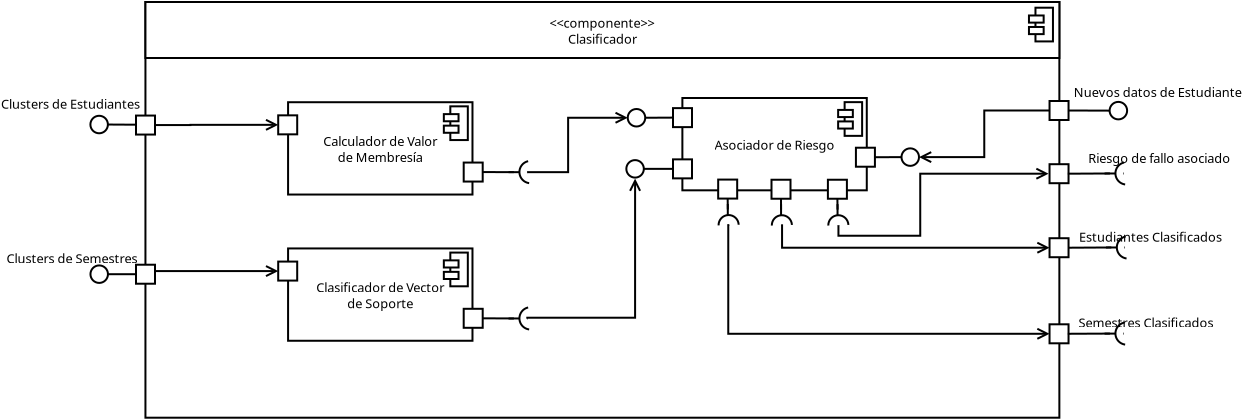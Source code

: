 <?xml version="1.0" encoding="UTF-8"?>
<dia:diagram xmlns:dia="http://www.lysator.liu.se/~alla/dia/">
  <dia:layer name="Background" visible="true" active="true">
    <dia:object type="Standard - Box" version="0" id="O0">
      <dia:attribute name="obj_pos">
        <dia:point val="8.582,2.76"/>
      </dia:attribute>
      <dia:attribute name="obj_bb">
        <dia:rectangle val="8.532,2.71;54.328,23.595"/>
      </dia:attribute>
      <dia:attribute name="elem_corner">
        <dia:point val="8.582,2.76"/>
      </dia:attribute>
      <dia:attribute name="elem_width">
        <dia:real val="45.696"/>
      </dia:attribute>
      <dia:attribute name="elem_height">
        <dia:real val="20.785"/>
      </dia:attribute>
      <dia:attribute name="show_background">
        <dia:boolean val="true"/>
      </dia:attribute>
    </dia:object>
    <dia:object type="Flowchart - Box" version="0" id="O1">
      <dia:attribute name="obj_pos">
        <dia:point val="8.582,2.76"/>
      </dia:attribute>
      <dia:attribute name="obj_bb">
        <dia:rectangle val="8.532,2.71;54.328,5.61"/>
      </dia:attribute>
      <dia:attribute name="elem_corner">
        <dia:point val="8.582,2.76"/>
      </dia:attribute>
      <dia:attribute name="elem_width">
        <dia:real val="45.696"/>
      </dia:attribute>
      <dia:attribute name="elem_height">
        <dia:real val="2.8"/>
      </dia:attribute>
      <dia:attribute name="show_background">
        <dia:boolean val="true"/>
      </dia:attribute>
      <dia:attribute name="padding">
        <dia:real val="0.5"/>
      </dia:attribute>
      <dia:attribute name="text">
        <dia:composite type="text">
          <dia:attribute name="string">
            <dia:string>#&lt;&lt;componente&gt;&gt;
Clasificador#</dia:string>
          </dia:attribute>
          <dia:attribute name="font">
            <dia:font family="sans" style="0" name="Helvetica"/>
          </dia:attribute>
          <dia:attribute name="height">
            <dia:real val="0.8"/>
          </dia:attribute>
          <dia:attribute name="pos">
            <dia:point val="31.43,4"/>
          </dia:attribute>
          <dia:attribute name="color">
            <dia:color val="#000000"/>
          </dia:attribute>
          <dia:attribute name="alignment">
            <dia:enum val="1"/>
          </dia:attribute>
        </dia:composite>
      </dia:attribute>
    </dia:object>
    <dia:object type="Standard - Box" version="0" id="O2">
      <dia:attribute name="obj_pos">
        <dia:point val="8.11,8.438"/>
      </dia:attribute>
      <dia:attribute name="obj_bb">
        <dia:rectangle val="8.06,8.388;9.11,9.438"/>
      </dia:attribute>
      <dia:attribute name="elem_corner">
        <dia:point val="8.11,8.438"/>
      </dia:attribute>
      <dia:attribute name="elem_width">
        <dia:real val="0.95"/>
      </dia:attribute>
      <dia:attribute name="elem_height">
        <dia:real val="0.95"/>
      </dia:attribute>
      <dia:attribute name="show_background">
        <dia:boolean val="true"/>
      </dia:attribute>
    </dia:object>
    <dia:object type="Standard - Box" version="0" id="O3">
      <dia:attribute name="obj_pos">
        <dia:point val="8.11,15.896"/>
      </dia:attribute>
      <dia:attribute name="obj_bb">
        <dia:rectangle val="8.06,15.846;9.11,16.896"/>
      </dia:attribute>
      <dia:attribute name="elem_corner">
        <dia:point val="8.11,15.896"/>
      </dia:attribute>
      <dia:attribute name="elem_width">
        <dia:real val="0.95"/>
      </dia:attribute>
      <dia:attribute name="elem_height">
        <dia:real val="0.95"/>
      </dia:attribute>
      <dia:attribute name="show_background">
        <dia:boolean val="true"/>
      </dia:attribute>
    </dia:object>
    <dia:object type="Standard - Box" version="0" id="O4">
      <dia:attribute name="obj_pos">
        <dia:point val="53.787,10.87"/>
      </dia:attribute>
      <dia:attribute name="obj_bb">
        <dia:rectangle val="53.737,10.82;54.787,11.87"/>
      </dia:attribute>
      <dia:attribute name="elem_corner">
        <dia:point val="53.787,10.87"/>
      </dia:attribute>
      <dia:attribute name="elem_width">
        <dia:real val="0.95"/>
      </dia:attribute>
      <dia:attribute name="elem_height">
        <dia:real val="0.95"/>
      </dia:attribute>
      <dia:attribute name="show_background">
        <dia:boolean val="true"/>
      </dia:attribute>
    </dia:object>
    <dia:object type="Standard - Box" version="0" id="O5">
      <dia:attribute name="obj_pos">
        <dia:point val="53.787,18.875"/>
      </dia:attribute>
      <dia:attribute name="obj_bb">
        <dia:rectangle val="53.737,18.825;54.787,19.875"/>
      </dia:attribute>
      <dia:attribute name="elem_corner">
        <dia:point val="53.787,18.875"/>
      </dia:attribute>
      <dia:attribute name="elem_width">
        <dia:real val="0.95"/>
      </dia:attribute>
      <dia:attribute name="elem_height">
        <dia:real val="0.95"/>
      </dia:attribute>
      <dia:attribute name="show_background">
        <dia:boolean val="true"/>
      </dia:attribute>
    </dia:object>
    <dia:object type="Standard - Box" version="0" id="O6">
      <dia:attribute name="obj_pos">
        <dia:point val="53.787,7.71"/>
      </dia:attribute>
      <dia:attribute name="obj_bb">
        <dia:rectangle val="53.737,7.66;54.787,8.71"/>
      </dia:attribute>
      <dia:attribute name="elem_corner">
        <dia:point val="53.787,7.71"/>
      </dia:attribute>
      <dia:attribute name="elem_width">
        <dia:real val="0.95"/>
      </dia:attribute>
      <dia:attribute name="elem_height">
        <dia:real val="0.95"/>
      </dia:attribute>
      <dia:attribute name="show_background">
        <dia:boolean val="true"/>
      </dia:attribute>
    </dia:object>
    <dia:group>
      <dia:object type="Standard - Box" version="0" id="O7">
        <dia:attribute name="obj_pos">
          <dia:point val="53.083,3.045"/>
        </dia:attribute>
        <dia:attribute name="obj_bb">
          <dia:rectangle val="53.033,2.995;54.008,4.781"/>
        </dia:attribute>
        <dia:attribute name="elem_corner">
          <dia:point val="53.083,3.045"/>
        </dia:attribute>
        <dia:attribute name="elem_width">
          <dia:real val="0.875"/>
        </dia:attribute>
        <dia:attribute name="elem_height">
          <dia:real val="1.686"/>
        </dia:attribute>
        <dia:attribute name="show_background">
          <dia:boolean val="true"/>
        </dia:attribute>
      </dia:object>
      <dia:object type="Standard - Box" version="0" id="O8">
        <dia:attribute name="obj_pos">
          <dia:point val="52.758,3.434"/>
        </dia:attribute>
        <dia:attribute name="obj_bb">
          <dia:rectangle val="52.709,3.384;53.543,3.841"/>
        </dia:attribute>
        <dia:attribute name="elem_corner">
          <dia:point val="52.758,3.434"/>
        </dia:attribute>
        <dia:attribute name="elem_width">
          <dia:real val="0.735"/>
        </dia:attribute>
        <dia:attribute name="elem_height">
          <dia:real val="0.357"/>
        </dia:attribute>
        <dia:attribute name="show_background">
          <dia:boolean val="true"/>
        </dia:attribute>
      </dia:object>
      <dia:object type="Standard - Box" version="0" id="O9">
        <dia:attribute name="obj_pos">
          <dia:point val="52.758,4.009"/>
        </dia:attribute>
        <dia:attribute name="obj_bb">
          <dia:rectangle val="52.709,3.959;53.543,4.416"/>
        </dia:attribute>
        <dia:attribute name="elem_corner">
          <dia:point val="52.758,4.009"/>
        </dia:attribute>
        <dia:attribute name="elem_width">
          <dia:real val="0.735"/>
        </dia:attribute>
        <dia:attribute name="elem_height">
          <dia:real val="0.357"/>
        </dia:attribute>
        <dia:attribute name="show_background">
          <dia:boolean val="true"/>
        </dia:attribute>
      </dia:object>
    </dia:group>
    <dia:object type="Standard - ZigZagLine" version="1" id="O10">
      <dia:attribute name="obj_pos">
        <dia:point val="9.06,8.913"/>
      </dia:attribute>
      <dia:attribute name="obj_bb">
        <dia:rectangle val="9.01,8.571;15.332,9.233"/>
      </dia:attribute>
      <dia:attribute name="orth_points">
        <dia:point val="9.06,8.913"/>
        <dia:point val="10.832,8.913"/>
        <dia:point val="10.832,8.902"/>
        <dia:point val="15.22,8.902"/>
      </dia:attribute>
      <dia:attribute name="orth_orient">
        <dia:enum val="0"/>
        <dia:enum val="1"/>
        <dia:enum val="0"/>
      </dia:attribute>
      <dia:attribute name="autorouting">
        <dia:boolean val="false"/>
      </dia:attribute>
      <dia:attribute name="end_arrow">
        <dia:enum val="1"/>
      </dia:attribute>
      <dia:attribute name="end_arrow_length">
        <dia:real val="0.5"/>
      </dia:attribute>
      <dia:attribute name="end_arrow_width">
        <dia:real val="0.5"/>
      </dia:attribute>
      <dia:connections>
        <dia:connection handle="0" to="O2" connection="4"/>
        <dia:connection handle="1" to="O35" connection="3"/>
      </dia:connections>
    </dia:object>
    <dia:object type="Standard - ZigZagLine" version="1" id="O11">
      <dia:attribute name="obj_pos">
        <dia:point val="9.06,16.371"/>
      </dia:attribute>
      <dia:attribute name="obj_bb">
        <dia:rectangle val="9.01,15.883;15.332,16.544"/>
      </dia:attribute>
      <dia:attribute name="orth_points">
        <dia:point val="9.06,16.371"/>
        <dia:point val="9.06,16.214"/>
        <dia:point val="15.22,16.214"/>
      </dia:attribute>
      <dia:attribute name="orth_orient">
        <dia:enum val="1"/>
        <dia:enum val="0"/>
      </dia:attribute>
      <dia:attribute name="autorouting">
        <dia:boolean val="false"/>
      </dia:attribute>
      <dia:attribute name="end_arrow">
        <dia:enum val="1"/>
      </dia:attribute>
      <dia:attribute name="end_arrow_length">
        <dia:real val="0.5"/>
      </dia:attribute>
      <dia:attribute name="end_arrow_width">
        <dia:real val="0.5"/>
      </dia:attribute>
      <dia:connections>
        <dia:connection handle="1" to="O41" connection="3"/>
      </dia:connections>
    </dia:object>
    <dia:object type="Standard - Ellipse" version="0" id="O12">
      <dia:attribute name="obj_pos">
        <dia:point val="5.83,8.449"/>
      </dia:attribute>
      <dia:attribute name="obj_bb">
        <dia:rectangle val="5.78,8.399;6.755,9.374"/>
      </dia:attribute>
      <dia:attribute name="elem_corner">
        <dia:point val="5.83,8.449"/>
      </dia:attribute>
      <dia:attribute name="elem_width">
        <dia:real val="0.875"/>
      </dia:attribute>
      <dia:attribute name="elem_height">
        <dia:real val="0.875"/>
      </dia:attribute>
    </dia:object>
    <dia:object type="Standard - Line" version="0" id="O13">
      <dia:attribute name="obj_pos">
        <dia:point val="8.11,8.895"/>
      </dia:attribute>
      <dia:attribute name="obj_bb">
        <dia:rectangle val="6.655,8.836;8.161,8.945"/>
      </dia:attribute>
      <dia:attribute name="conn_endpoints">
        <dia:point val="8.11,8.895"/>
        <dia:point val="6.705,8.887"/>
      </dia:attribute>
      <dia:attribute name="numcp">
        <dia:int val="1"/>
      </dia:attribute>
    </dia:object>
    <dia:object type="Standard - Ellipse" version="0" id="O14">
      <dia:attribute name="obj_pos">
        <dia:point val="5.833,15.931"/>
      </dia:attribute>
      <dia:attribute name="obj_bb">
        <dia:rectangle val="5.783,15.881;6.758,16.857"/>
      </dia:attribute>
      <dia:attribute name="elem_corner">
        <dia:point val="5.833,15.931"/>
      </dia:attribute>
      <dia:attribute name="elem_width">
        <dia:real val="0.875"/>
      </dia:attribute>
      <dia:attribute name="elem_height">
        <dia:real val="0.875"/>
      </dia:attribute>
    </dia:object>
    <dia:object type="Standard - Line" version="0" id="O15">
      <dia:attribute name="obj_pos">
        <dia:point val="8.11,16.371"/>
      </dia:attribute>
      <dia:attribute name="obj_bb">
        <dia:rectangle val="6.658,16.319;8.16,16.421"/>
      </dia:attribute>
      <dia:attribute name="conn_endpoints">
        <dia:point val="8.11,16.371"/>
        <dia:point val="6.708,16.369"/>
      </dia:attribute>
      <dia:attribute name="numcp">
        <dia:int val="1"/>
      </dia:attribute>
    </dia:object>
    <dia:group>
      <dia:object type="Standard - Arc" version="0" id="O16">
        <dia:attribute name="obj_pos">
          <dia:point val="57.567,11.884"/>
        </dia:attribute>
        <dia:attribute name="obj_bb">
          <dia:rectangle val="57.032,10.731;57.62,11.936"/>
        </dia:attribute>
        <dia:attribute name="conn_endpoints">
          <dia:point val="57.567,11.884"/>
          <dia:point val="57.517,10.784"/>
        </dia:attribute>
        <dia:attribute name="curve_distance">
          <dia:real val="-0.461"/>
        </dia:attribute>
        <dia:attribute name="line_width">
          <dia:real val="0.1"/>
        </dia:attribute>
      </dia:object>
      <dia:object type="Standard - Line" version="0" id="O17">
        <dia:attribute name="obj_pos">
          <dia:point val="57.073,11.334"/>
        </dia:attribute>
        <dia:attribute name="obj_bb">
          <dia:rectangle val="56.488,11.284;57.123,11.384"/>
        </dia:attribute>
        <dia:attribute name="conn_endpoints">
          <dia:point val="57.073,11.334"/>
          <dia:point val="56.538,11.334"/>
        </dia:attribute>
        <dia:attribute name="numcp">
          <dia:int val="1"/>
        </dia:attribute>
      </dia:object>
      <dia:object type="Standard - Line" version="0" id="O18">
        <dia:attribute name="obj_pos">
          <dia:point val="57.489,11.334"/>
        </dia:attribute>
        <dia:attribute name="obj_bb">
          <dia:rectangle val="57.41,11.284;57.539,11.384"/>
        </dia:attribute>
        <dia:attribute name="conn_endpoints">
          <dia:point val="57.489,11.334"/>
          <dia:point val="57.46,11.334"/>
        </dia:attribute>
        <dia:attribute name="numcp">
          <dia:int val="1"/>
        </dia:attribute>
      </dia:object>
    </dia:group>
    <dia:group>
      <dia:object type="Standard - Arc" version="0" id="O19">
        <dia:attribute name="obj_pos">
          <dia:point val="57.567,19.89"/>
        </dia:attribute>
        <dia:attribute name="obj_bb">
          <dia:rectangle val="57.032,18.738;57.62,19.942"/>
        </dia:attribute>
        <dia:attribute name="conn_endpoints">
          <dia:point val="57.567,19.89"/>
          <dia:point val="57.517,18.79"/>
        </dia:attribute>
        <dia:attribute name="curve_distance">
          <dia:real val="-0.461"/>
        </dia:attribute>
        <dia:attribute name="line_width">
          <dia:real val="0.1"/>
        </dia:attribute>
      </dia:object>
      <dia:object type="Standard - Line" version="0" id="O20">
        <dia:attribute name="obj_pos">
          <dia:point val="57.073,19.34"/>
        </dia:attribute>
        <dia:attribute name="obj_bb">
          <dia:rectangle val="56.488,19.29;57.123,19.39"/>
        </dia:attribute>
        <dia:attribute name="conn_endpoints">
          <dia:point val="57.073,19.34"/>
          <dia:point val="56.538,19.34"/>
        </dia:attribute>
        <dia:attribute name="numcp">
          <dia:int val="1"/>
        </dia:attribute>
      </dia:object>
      <dia:object type="Standard - Line" version="0" id="O21">
        <dia:attribute name="obj_pos">
          <dia:point val="57.489,19.34"/>
        </dia:attribute>
        <dia:attribute name="obj_bb">
          <dia:rectangle val="57.41,19.29;57.539,19.39"/>
        </dia:attribute>
        <dia:attribute name="conn_endpoints">
          <dia:point val="57.489,19.34"/>
          <dia:point val="57.46,19.34"/>
        </dia:attribute>
        <dia:attribute name="numcp">
          <dia:int val="1"/>
        </dia:attribute>
      </dia:object>
    </dia:group>
    <dia:object type="Standard - Line" version="0" id="O22">
      <dia:attribute name="obj_pos">
        <dia:point val="54.702,11.345"/>
      </dia:attribute>
      <dia:attribute name="obj_bb">
        <dia:rectangle val="54.651,11.283;56.856,11.396"/>
      </dia:attribute>
      <dia:attribute name="conn_endpoints">
        <dia:point val="54.702,11.345"/>
        <dia:point val="56.806,11.334"/>
      </dia:attribute>
      <dia:attribute name="numcp">
        <dia:int val="1"/>
      </dia:attribute>
      <dia:connections>
        <dia:connection handle="1" to="O17" connection="0"/>
      </dia:connections>
    </dia:object>
    <dia:object type="Standard - Line" version="0" id="O23">
      <dia:attribute name="obj_pos">
        <dia:point val="54.702,19.349"/>
      </dia:attribute>
      <dia:attribute name="obj_bb">
        <dia:rectangle val="54.651,19.29;56.856,19.4"/>
      </dia:attribute>
      <dia:attribute name="conn_endpoints">
        <dia:point val="54.702,19.349"/>
        <dia:point val="56.806,19.34"/>
      </dia:attribute>
      <dia:attribute name="numcp">
        <dia:int val="1"/>
      </dia:attribute>
      <dia:connections>
        <dia:connection handle="1" to="O20" connection="0"/>
      </dia:connections>
    </dia:object>
    <dia:object type="Standard - Line" version="0" id="O24">
      <dia:attribute name="obj_pos">
        <dia:point val="54.708,8.185"/>
      </dia:attribute>
      <dia:attribute name="obj_bb">
        <dia:rectangle val="54.658,8.135;56.842,8.242"/>
      </dia:attribute>
      <dia:attribute name="conn_endpoints">
        <dia:point val="54.708,8.185"/>
        <dia:point val="56.791,8.192"/>
      </dia:attribute>
      <dia:attribute name="numcp">
        <dia:int val="1"/>
      </dia:attribute>
    </dia:object>
    <dia:object type="Standard - Ellipse" version="0" id="O25">
      <dia:attribute name="obj_pos">
        <dia:point val="56.791,7.754"/>
      </dia:attribute>
      <dia:attribute name="obj_bb">
        <dia:rectangle val="56.742,7.704;57.717,8.68"/>
      </dia:attribute>
      <dia:attribute name="elem_corner">
        <dia:point val="56.791,7.754"/>
      </dia:attribute>
      <dia:attribute name="elem_width">
        <dia:real val="0.875"/>
      </dia:attribute>
      <dia:attribute name="elem_height">
        <dia:real val="0.875"/>
      </dia:attribute>
    </dia:object>
    <dia:object type="Standard - Text" version="1" id="O26">
      <dia:attribute name="obj_pos">
        <dia:point val="54.994,7.51"/>
      </dia:attribute>
      <dia:attribute name="obj_bb">
        <dia:rectangle val="54.994,6.87;62.864,7.643"/>
      </dia:attribute>
      <dia:attribute name="text">
        <dia:composite type="text">
          <dia:attribute name="string">
            <dia:string>#Nuevos datos de Estudiante#</dia:string>
          </dia:attribute>
          <dia:attribute name="font">
            <dia:font family="sans" style="0" name="Helvetica"/>
          </dia:attribute>
          <dia:attribute name="height">
            <dia:real val="0.8"/>
          </dia:attribute>
          <dia:attribute name="pos">
            <dia:point val="54.994,7.51"/>
          </dia:attribute>
          <dia:attribute name="color">
            <dia:color val="#000000"/>
          </dia:attribute>
          <dia:attribute name="alignment">
            <dia:enum val="0"/>
          </dia:attribute>
        </dia:composite>
      </dia:attribute>
      <dia:attribute name="valign">
        <dia:enum val="3"/>
      </dia:attribute>
    </dia:object>
    <dia:object type="Standard - Text" version="1" id="O27">
      <dia:attribute name="obj_pos">
        <dia:point val="55.255,14.746"/>
      </dia:attribute>
      <dia:attribute name="obj_bb">
        <dia:rectangle val="55.255,14.087;61.994,14.917"/>
      </dia:attribute>
      <dia:attribute name="text">
        <dia:composite type="text">
          <dia:attribute name="string">
            <dia:string>#Estudiantes Clasificados#</dia:string>
          </dia:attribute>
          <dia:attribute name="font">
            <dia:font family="sans" style="0" name="Helvetica"/>
          </dia:attribute>
          <dia:attribute name="height">
            <dia:real val="0.8"/>
          </dia:attribute>
          <dia:attribute name="pos">
            <dia:point val="55.255,14.746"/>
          </dia:attribute>
          <dia:attribute name="color">
            <dia:color val="#000000"/>
          </dia:attribute>
          <dia:attribute name="alignment">
            <dia:enum val="0"/>
          </dia:attribute>
        </dia:composite>
      </dia:attribute>
      <dia:attribute name="valign">
        <dia:enum val="3"/>
      </dia:attribute>
    </dia:object>
    <dia:object type="Standard - Text" version="1" id="O28">
      <dia:attribute name="obj_pos">
        <dia:point val="55.237,19.032"/>
      </dia:attribute>
      <dia:attribute name="obj_bb">
        <dia:rectangle val="55.237,18.373;61.649,19.203"/>
      </dia:attribute>
      <dia:attribute name="text">
        <dia:composite type="text">
          <dia:attribute name="string">
            <dia:string>#Semestres Clasificados#</dia:string>
          </dia:attribute>
          <dia:attribute name="font">
            <dia:font family="sans" style="0" name="Helvetica"/>
          </dia:attribute>
          <dia:attribute name="height">
            <dia:real val="0.8"/>
          </dia:attribute>
          <dia:attribute name="pos">
            <dia:point val="55.237,19.032"/>
          </dia:attribute>
          <dia:attribute name="color">
            <dia:color val="#000000"/>
          </dia:attribute>
          <dia:attribute name="alignment">
            <dia:enum val="0"/>
          </dia:attribute>
        </dia:composite>
      </dia:attribute>
      <dia:attribute name="valign">
        <dia:enum val="3"/>
      </dia:attribute>
    </dia:object>
    <dia:object type="Standard - Text" version="1" id="O29">
      <dia:attribute name="obj_pos">
        <dia:point val="1.36,8.1"/>
      </dia:attribute>
      <dia:attribute name="obj_bb">
        <dia:rectangle val="1.36,7.46;7.945,8.232"/>
      </dia:attribute>
      <dia:attribute name="text">
        <dia:composite type="text">
          <dia:attribute name="string">
            <dia:string>#Clusters de Estudiantes#</dia:string>
          </dia:attribute>
          <dia:attribute name="font">
            <dia:font family="sans" style="0" name="Helvetica"/>
          </dia:attribute>
          <dia:attribute name="height">
            <dia:real val="0.8"/>
          </dia:attribute>
          <dia:attribute name="pos">
            <dia:point val="1.36,8.1"/>
          </dia:attribute>
          <dia:attribute name="color">
            <dia:color val="#000000"/>
          </dia:attribute>
          <dia:attribute name="alignment">
            <dia:enum val="0"/>
          </dia:attribute>
        </dia:composite>
      </dia:attribute>
      <dia:attribute name="valign">
        <dia:enum val="3"/>
      </dia:attribute>
    </dia:object>
    <dia:object type="Standard - Text" version="1" id="O30">
      <dia:attribute name="obj_pos">
        <dia:point val="1.63,15.822"/>
      </dia:attribute>
      <dia:attribute name="obj_bb">
        <dia:rectangle val="1.63,15.182;7.888,15.955"/>
      </dia:attribute>
      <dia:attribute name="text">
        <dia:composite type="text">
          <dia:attribute name="string">
            <dia:string>#Clusters de Semestres#</dia:string>
          </dia:attribute>
          <dia:attribute name="font">
            <dia:font family="sans" style="0" name="Helvetica"/>
          </dia:attribute>
          <dia:attribute name="height">
            <dia:real val="0.8"/>
          </dia:attribute>
          <dia:attribute name="pos">
            <dia:point val="1.63,15.822"/>
          </dia:attribute>
          <dia:attribute name="color">
            <dia:color val="#000000"/>
          </dia:attribute>
          <dia:attribute name="alignment">
            <dia:enum val="0"/>
          </dia:attribute>
        </dia:composite>
      </dia:attribute>
      <dia:attribute name="valign">
        <dia:enum val="3"/>
      </dia:attribute>
    </dia:object>
    <dia:group>
      <dia:object type="Flowchart - Box" version="0" id="O31">
        <dia:attribute name="obj_pos">
          <dia:point val="15.714,7.771"/>
        </dia:attribute>
        <dia:attribute name="obj_bb">
          <dia:rectangle val="15.665,7.721;24.985,12.437"/>
        </dia:attribute>
        <dia:attribute name="elem_corner">
          <dia:point val="15.714,7.771"/>
        </dia:attribute>
        <dia:attribute name="elem_width">
          <dia:real val="9.22"/>
        </dia:attribute>
        <dia:attribute name="elem_height">
          <dia:real val="4.616"/>
        </dia:attribute>
        <dia:attribute name="show_background">
          <dia:boolean val="true"/>
        </dia:attribute>
        <dia:attribute name="padding">
          <dia:real val="0.5"/>
        </dia:attribute>
        <dia:attribute name="text">
          <dia:composite type="text">
            <dia:attribute name="string">
              <dia:string>#Calculador de Valor
de Membresía#</dia:string>
            </dia:attribute>
            <dia:attribute name="font">
              <dia:font family="sans" style="0" name="Helvetica"/>
            </dia:attribute>
            <dia:attribute name="height">
              <dia:real val="0.8"/>
            </dia:attribute>
            <dia:attribute name="pos">
              <dia:point val="20.325,9.919"/>
            </dia:attribute>
            <dia:attribute name="color">
              <dia:color val="#000000"/>
            </dia:attribute>
            <dia:attribute name="alignment">
              <dia:enum val="1"/>
            </dia:attribute>
          </dia:composite>
        </dia:attribute>
      </dia:object>
      <dia:group>
        <dia:object type="Standard - Box" version="0" id="O32">
          <dia:attribute name="obj_pos">
            <dia:point val="23.826,7.977"/>
          </dia:attribute>
          <dia:attribute name="obj_bb">
            <dia:rectangle val="23.776,7.927;24.751,9.713"/>
          </dia:attribute>
          <dia:attribute name="elem_corner">
            <dia:point val="23.826,7.977"/>
          </dia:attribute>
          <dia:attribute name="elem_width">
            <dia:real val="0.875"/>
          </dia:attribute>
          <dia:attribute name="elem_height">
            <dia:real val="1.686"/>
          </dia:attribute>
          <dia:attribute name="show_background">
            <dia:boolean val="true"/>
          </dia:attribute>
        </dia:object>
        <dia:object type="Standard - Box" version="0" id="O33">
          <dia:attribute name="obj_pos">
            <dia:point val="23.502,8.366"/>
          </dia:attribute>
          <dia:attribute name="obj_bb">
            <dia:rectangle val="23.452,8.316;24.286,8.773"/>
          </dia:attribute>
          <dia:attribute name="elem_corner">
            <dia:point val="23.502,8.366"/>
          </dia:attribute>
          <dia:attribute name="elem_width">
            <dia:real val="0.735"/>
          </dia:attribute>
          <dia:attribute name="elem_height">
            <dia:real val="0.357"/>
          </dia:attribute>
          <dia:attribute name="show_background">
            <dia:boolean val="true"/>
          </dia:attribute>
        </dia:object>
        <dia:object type="Standard - Box" version="0" id="O34">
          <dia:attribute name="obj_pos">
            <dia:point val="23.502,8.942"/>
          </dia:attribute>
          <dia:attribute name="obj_bb">
            <dia:rectangle val="23.452,8.892;24.286,9.348"/>
          </dia:attribute>
          <dia:attribute name="elem_corner">
            <dia:point val="23.502,8.942"/>
          </dia:attribute>
          <dia:attribute name="elem_width">
            <dia:real val="0.735"/>
          </dia:attribute>
          <dia:attribute name="elem_height">
            <dia:real val="0.357"/>
          </dia:attribute>
          <dia:attribute name="show_background">
            <dia:boolean val="true"/>
          </dia:attribute>
        </dia:object>
      </dia:group>
      <dia:object type="Standard - Box" version="0" id="O35">
        <dia:attribute name="obj_pos">
          <dia:point val="15.22,8.427"/>
        </dia:attribute>
        <dia:attribute name="obj_bb">
          <dia:rectangle val="15.17,8.377;16.22,9.427"/>
        </dia:attribute>
        <dia:attribute name="elem_corner">
          <dia:point val="15.22,8.427"/>
        </dia:attribute>
        <dia:attribute name="elem_width">
          <dia:real val="0.95"/>
        </dia:attribute>
        <dia:attribute name="elem_height">
          <dia:real val="0.95"/>
        </dia:attribute>
        <dia:attribute name="show_background">
          <dia:boolean val="true"/>
        </dia:attribute>
      </dia:object>
      <dia:object type="Standard - Box" version="0" id="O36">
        <dia:attribute name="obj_pos">
          <dia:point val="24.495,10.788"/>
        </dia:attribute>
        <dia:attribute name="obj_bb">
          <dia:rectangle val="24.445,10.738;25.495,11.788"/>
        </dia:attribute>
        <dia:attribute name="elem_corner">
          <dia:point val="24.495,10.788"/>
        </dia:attribute>
        <dia:attribute name="elem_width">
          <dia:real val="0.95"/>
        </dia:attribute>
        <dia:attribute name="elem_height">
          <dia:real val="0.95"/>
        </dia:attribute>
        <dia:attribute name="show_background">
          <dia:boolean val="true"/>
        </dia:attribute>
      </dia:object>
    </dia:group>
    <dia:group>
      <dia:object type="Flowchart - Box" version="0" id="O37">
        <dia:attribute name="obj_pos">
          <dia:point val="15.714,15.082"/>
        </dia:attribute>
        <dia:attribute name="obj_bb">
          <dia:rectangle val="15.665,15.032;24.985,19.748"/>
        </dia:attribute>
        <dia:attribute name="elem_corner">
          <dia:point val="15.714,15.082"/>
        </dia:attribute>
        <dia:attribute name="elem_width">
          <dia:real val="9.22"/>
        </dia:attribute>
        <dia:attribute name="elem_height">
          <dia:real val="4.616"/>
        </dia:attribute>
        <dia:attribute name="show_background">
          <dia:boolean val="true"/>
        </dia:attribute>
        <dia:attribute name="padding">
          <dia:real val="0.5"/>
        </dia:attribute>
        <dia:attribute name="text">
          <dia:composite type="text">
            <dia:attribute name="string">
              <dia:string>#Clasificador de Vector
de Soporte#</dia:string>
            </dia:attribute>
            <dia:attribute name="font">
              <dia:font family="sans" style="0" name="Helvetica"/>
            </dia:attribute>
            <dia:attribute name="height">
              <dia:real val="0.8"/>
            </dia:attribute>
            <dia:attribute name="pos">
              <dia:point val="20.325,17.23"/>
            </dia:attribute>
            <dia:attribute name="color">
              <dia:color val="#000000"/>
            </dia:attribute>
            <dia:attribute name="alignment">
              <dia:enum val="1"/>
            </dia:attribute>
          </dia:composite>
        </dia:attribute>
      </dia:object>
      <dia:group>
        <dia:object type="Standard - Box" version="0" id="O38">
          <dia:attribute name="obj_pos">
            <dia:point val="23.826,15.289"/>
          </dia:attribute>
          <dia:attribute name="obj_bb">
            <dia:rectangle val="23.776,15.239;24.751,17.025"/>
          </dia:attribute>
          <dia:attribute name="elem_corner">
            <dia:point val="23.826,15.289"/>
          </dia:attribute>
          <dia:attribute name="elem_width">
            <dia:real val="0.875"/>
          </dia:attribute>
          <dia:attribute name="elem_height">
            <dia:real val="1.686"/>
          </dia:attribute>
          <dia:attribute name="show_background">
            <dia:boolean val="true"/>
          </dia:attribute>
        </dia:object>
        <dia:object type="Standard - Box" version="0" id="O39">
          <dia:attribute name="obj_pos">
            <dia:point val="23.502,15.678"/>
          </dia:attribute>
          <dia:attribute name="obj_bb">
            <dia:rectangle val="23.452,15.628;24.286,16.085"/>
          </dia:attribute>
          <dia:attribute name="elem_corner">
            <dia:point val="23.502,15.678"/>
          </dia:attribute>
          <dia:attribute name="elem_width">
            <dia:real val="0.735"/>
          </dia:attribute>
          <dia:attribute name="elem_height">
            <dia:real val="0.357"/>
          </dia:attribute>
          <dia:attribute name="show_background">
            <dia:boolean val="true"/>
          </dia:attribute>
        </dia:object>
        <dia:object type="Standard - Box" version="0" id="O40">
          <dia:attribute name="obj_pos">
            <dia:point val="23.502,16.253"/>
          </dia:attribute>
          <dia:attribute name="obj_bb">
            <dia:rectangle val="23.452,16.203;24.286,16.66"/>
          </dia:attribute>
          <dia:attribute name="elem_corner">
            <dia:point val="23.502,16.253"/>
          </dia:attribute>
          <dia:attribute name="elem_width">
            <dia:real val="0.735"/>
          </dia:attribute>
          <dia:attribute name="elem_height">
            <dia:real val="0.357"/>
          </dia:attribute>
          <dia:attribute name="show_background">
            <dia:boolean val="true"/>
          </dia:attribute>
        </dia:object>
      </dia:group>
      <dia:object type="Standard - Box" version="0" id="O41">
        <dia:attribute name="obj_pos">
          <dia:point val="15.22,15.739"/>
        </dia:attribute>
        <dia:attribute name="obj_bb">
          <dia:rectangle val="15.17,15.689;16.22,16.739"/>
        </dia:attribute>
        <dia:attribute name="elem_corner">
          <dia:point val="15.22,15.739"/>
        </dia:attribute>
        <dia:attribute name="elem_width">
          <dia:real val="0.95"/>
        </dia:attribute>
        <dia:attribute name="elem_height">
          <dia:real val="0.95"/>
        </dia:attribute>
        <dia:attribute name="show_background">
          <dia:boolean val="true"/>
        </dia:attribute>
      </dia:object>
      <dia:object type="Standard - Box" version="0" id="O42">
        <dia:attribute name="obj_pos">
          <dia:point val="24.495,18.1"/>
        </dia:attribute>
        <dia:attribute name="obj_bb">
          <dia:rectangle val="24.445,18.05;25.495,19.1"/>
        </dia:attribute>
        <dia:attribute name="elem_corner">
          <dia:point val="24.495,18.1"/>
        </dia:attribute>
        <dia:attribute name="elem_width">
          <dia:real val="0.95"/>
        </dia:attribute>
        <dia:attribute name="elem_height">
          <dia:real val="0.95"/>
        </dia:attribute>
        <dia:attribute name="show_background">
          <dia:boolean val="true"/>
        </dia:attribute>
      </dia:object>
    </dia:group>
    <dia:group>
      <dia:object type="Standard - Arc" version="0" id="O43">
        <dia:attribute name="obj_pos">
          <dia:point val="27.767,11.818"/>
        </dia:attribute>
        <dia:attribute name="obj_bb">
          <dia:rectangle val="27.231,10.666;27.819,11.87"/>
        </dia:attribute>
        <dia:attribute name="conn_endpoints">
          <dia:point val="27.767,11.818"/>
          <dia:point val="27.717,10.718"/>
        </dia:attribute>
        <dia:attribute name="curve_distance">
          <dia:real val="-0.461"/>
        </dia:attribute>
        <dia:attribute name="line_width">
          <dia:real val="0.1"/>
        </dia:attribute>
      </dia:object>
      <dia:object type="Standard - Line" version="0" id="O44">
        <dia:attribute name="obj_pos">
          <dia:point val="27.272,11.268"/>
        </dia:attribute>
        <dia:attribute name="obj_bb">
          <dia:rectangle val="26.687,11.218;27.322,11.318"/>
        </dia:attribute>
        <dia:attribute name="conn_endpoints">
          <dia:point val="27.272,11.268"/>
          <dia:point val="26.737,11.268"/>
        </dia:attribute>
        <dia:attribute name="numcp">
          <dia:int val="1"/>
        </dia:attribute>
      </dia:object>
      <dia:object type="Standard - Line" version="0" id="O45">
        <dia:attribute name="obj_pos">
          <dia:point val="27.689,11.268"/>
        </dia:attribute>
        <dia:attribute name="obj_bb">
          <dia:rectangle val="27.609,11.218;27.739,11.318"/>
        </dia:attribute>
        <dia:attribute name="conn_endpoints">
          <dia:point val="27.689,11.268"/>
          <dia:point val="27.659,11.268"/>
        </dia:attribute>
        <dia:attribute name="numcp">
          <dia:int val="1"/>
        </dia:attribute>
      </dia:object>
    </dia:group>
    <dia:object type="Standard - Line" version="0" id="O46">
      <dia:attribute name="obj_pos">
        <dia:point val="27.005,11.268"/>
      </dia:attribute>
      <dia:attribute name="obj_bb">
        <dia:rectangle val="25.395,11.213;27.055,11.318"/>
      </dia:attribute>
      <dia:attribute name="conn_endpoints">
        <dia:point val="27.005,11.268"/>
        <dia:point val="25.445,11.263"/>
      </dia:attribute>
      <dia:attribute name="numcp">
        <dia:int val="1"/>
      </dia:attribute>
      <dia:connections>
        <dia:connection handle="0" to="O44" connection="0"/>
        <dia:connection handle="1" to="O36" connection="4"/>
      </dia:connections>
    </dia:object>
    <dia:group>
      <dia:object type="Standard - Arc" version="0" id="O47">
        <dia:attribute name="obj_pos">
          <dia:point val="27.767,19.133"/>
        </dia:attribute>
        <dia:attribute name="obj_bb">
          <dia:rectangle val="27.231,17.98;27.819,19.185"/>
        </dia:attribute>
        <dia:attribute name="conn_endpoints">
          <dia:point val="27.767,19.133"/>
          <dia:point val="27.717,18.033"/>
        </dia:attribute>
        <dia:attribute name="curve_distance">
          <dia:real val="-0.461"/>
        </dia:attribute>
        <dia:attribute name="line_width">
          <dia:real val="0.1"/>
        </dia:attribute>
      </dia:object>
      <dia:object type="Standard - Line" version="0" id="O48">
        <dia:attribute name="obj_pos">
          <dia:point val="27.272,18.583"/>
        </dia:attribute>
        <dia:attribute name="obj_bb">
          <dia:rectangle val="26.687,18.533;27.322,18.633"/>
        </dia:attribute>
        <dia:attribute name="conn_endpoints">
          <dia:point val="27.272,18.583"/>
          <dia:point val="26.737,18.583"/>
        </dia:attribute>
        <dia:attribute name="numcp">
          <dia:int val="1"/>
        </dia:attribute>
      </dia:object>
      <dia:object type="Standard - Line" version="0" id="O49">
        <dia:attribute name="obj_pos">
          <dia:point val="27.689,18.583"/>
        </dia:attribute>
        <dia:attribute name="obj_bb">
          <dia:rectangle val="27.609,18.533;27.739,18.633"/>
        </dia:attribute>
        <dia:attribute name="conn_endpoints">
          <dia:point val="27.689,18.583"/>
          <dia:point val="27.659,18.583"/>
        </dia:attribute>
        <dia:attribute name="numcp">
          <dia:int val="1"/>
        </dia:attribute>
      </dia:object>
    </dia:group>
    <dia:object type="Standard - Line" version="0" id="O50">
      <dia:attribute name="obj_pos">
        <dia:point val="27.005,18.583"/>
      </dia:attribute>
      <dia:attribute name="obj_bb">
        <dia:rectangle val="25.395,18.525;27.055,18.633"/>
      </dia:attribute>
      <dia:attribute name="conn_endpoints">
        <dia:point val="27.005,18.583"/>
        <dia:point val="25.445,18.575"/>
      </dia:attribute>
      <dia:attribute name="numcp">
        <dia:int val="1"/>
      </dia:attribute>
      <dia:connections>
        <dia:connection handle="0" to="O48" connection="0"/>
        <dia:connection handle="1" to="O42" connection="4"/>
      </dia:connections>
    </dia:object>
    <dia:object type="Flowchart - Box" version="0" id="O51">
      <dia:attribute name="obj_pos">
        <dia:point val="35.429,7.56"/>
      </dia:attribute>
      <dia:attribute name="obj_bb">
        <dia:rectangle val="35.379,7.51;44.699,12.226"/>
      </dia:attribute>
      <dia:attribute name="elem_corner">
        <dia:point val="35.429,7.56"/>
      </dia:attribute>
      <dia:attribute name="elem_width">
        <dia:real val="9.22"/>
      </dia:attribute>
      <dia:attribute name="elem_height">
        <dia:real val="4.616"/>
      </dia:attribute>
      <dia:attribute name="show_background">
        <dia:boolean val="true"/>
      </dia:attribute>
      <dia:attribute name="padding">
        <dia:real val="0.5"/>
      </dia:attribute>
      <dia:attribute name="text">
        <dia:composite type="text">
          <dia:attribute name="string">
            <dia:string>#Asociador de Riesgo#</dia:string>
          </dia:attribute>
          <dia:attribute name="font">
            <dia:font family="sans" style="0" name="Helvetica"/>
          </dia:attribute>
          <dia:attribute name="height">
            <dia:real val="0.8"/>
          </dia:attribute>
          <dia:attribute name="pos">
            <dia:point val="40.039,10.108"/>
          </dia:attribute>
          <dia:attribute name="color">
            <dia:color val="#000000"/>
          </dia:attribute>
          <dia:attribute name="alignment">
            <dia:enum val="1"/>
          </dia:attribute>
        </dia:composite>
      </dia:attribute>
    </dia:object>
    <dia:group>
      <dia:object type="Standard - Box" version="0" id="O52">
        <dia:attribute name="obj_pos">
          <dia:point val="43.541,7.767"/>
        </dia:attribute>
        <dia:attribute name="obj_bb">
          <dia:rectangle val="43.491,7.717;44.466,9.503"/>
        </dia:attribute>
        <dia:attribute name="elem_corner">
          <dia:point val="43.541,7.767"/>
        </dia:attribute>
        <dia:attribute name="elem_width">
          <dia:real val="0.875"/>
        </dia:attribute>
        <dia:attribute name="elem_height">
          <dia:real val="1.686"/>
        </dia:attribute>
        <dia:attribute name="show_background">
          <dia:boolean val="true"/>
        </dia:attribute>
      </dia:object>
      <dia:object type="Standard - Box" version="0" id="O53">
        <dia:attribute name="obj_pos">
          <dia:point val="43.217,8.156"/>
        </dia:attribute>
        <dia:attribute name="obj_bb">
          <dia:rectangle val="43.167,8.106;44.001,8.563"/>
        </dia:attribute>
        <dia:attribute name="elem_corner">
          <dia:point val="43.217,8.156"/>
        </dia:attribute>
        <dia:attribute name="elem_width">
          <dia:real val="0.735"/>
        </dia:attribute>
        <dia:attribute name="elem_height">
          <dia:real val="0.357"/>
        </dia:attribute>
        <dia:attribute name="show_background">
          <dia:boolean val="true"/>
        </dia:attribute>
      </dia:object>
      <dia:object type="Standard - Box" version="0" id="O54">
        <dia:attribute name="obj_pos">
          <dia:point val="43.217,8.731"/>
        </dia:attribute>
        <dia:attribute name="obj_bb">
          <dia:rectangle val="43.167,8.681;44.001,9.138"/>
        </dia:attribute>
        <dia:attribute name="elem_corner">
          <dia:point val="43.217,8.731"/>
        </dia:attribute>
        <dia:attribute name="elem_width">
          <dia:real val="0.735"/>
        </dia:attribute>
        <dia:attribute name="elem_height">
          <dia:real val="0.357"/>
        </dia:attribute>
        <dia:attribute name="show_background">
          <dia:boolean val="true"/>
        </dia:attribute>
      </dia:object>
    </dia:group>
    <dia:object type="Standard - Box" version="0" id="O55">
      <dia:attribute name="obj_pos">
        <dia:point val="34.96,8.066"/>
      </dia:attribute>
      <dia:attribute name="obj_bb">
        <dia:rectangle val="34.91,8.016;35.96,9.066"/>
      </dia:attribute>
      <dia:attribute name="elem_corner">
        <dia:point val="34.96,8.066"/>
      </dia:attribute>
      <dia:attribute name="elem_width">
        <dia:real val="0.95"/>
      </dia:attribute>
      <dia:attribute name="elem_height">
        <dia:real val="0.95"/>
      </dia:attribute>
      <dia:attribute name="show_background">
        <dia:boolean val="true"/>
      </dia:attribute>
    </dia:object>
    <dia:object type="Standard - Box" version="0" id="O56">
      <dia:attribute name="obj_pos">
        <dia:point val="34.96,10.628"/>
      </dia:attribute>
      <dia:attribute name="obj_bb">
        <dia:rectangle val="34.91,10.578;35.96,11.628"/>
      </dia:attribute>
      <dia:attribute name="elem_corner">
        <dia:point val="34.96,10.628"/>
      </dia:attribute>
      <dia:attribute name="elem_width">
        <dia:real val="0.95"/>
      </dia:attribute>
      <dia:attribute name="elem_height">
        <dia:real val="0.95"/>
      </dia:attribute>
      <dia:attribute name="show_background">
        <dia:boolean val="true"/>
      </dia:attribute>
    </dia:object>
    <dia:object type="Standard - Box" version="0" id="O57">
      <dia:attribute name="obj_pos">
        <dia:point val="42.705,11.647"/>
      </dia:attribute>
      <dia:attribute name="obj_bb">
        <dia:rectangle val="42.655,11.597;43.705,12.647"/>
      </dia:attribute>
      <dia:attribute name="elem_corner">
        <dia:point val="42.705,11.647"/>
      </dia:attribute>
      <dia:attribute name="elem_width">
        <dia:real val="0.95"/>
      </dia:attribute>
      <dia:attribute name="elem_height">
        <dia:real val="0.95"/>
      </dia:attribute>
      <dia:attribute name="show_background">
        <dia:boolean val="true"/>
      </dia:attribute>
    </dia:object>
    <dia:object type="Standard - Box" version="0" id="O58">
      <dia:attribute name="obj_pos">
        <dia:point val="39.885,11.647"/>
      </dia:attribute>
      <dia:attribute name="obj_bb">
        <dia:rectangle val="39.835,11.597;40.885,12.647"/>
      </dia:attribute>
      <dia:attribute name="elem_corner">
        <dia:point val="39.885,11.647"/>
      </dia:attribute>
      <dia:attribute name="elem_width">
        <dia:real val="0.95"/>
      </dia:attribute>
      <dia:attribute name="elem_height">
        <dia:real val="0.95"/>
      </dia:attribute>
      <dia:attribute name="show_background">
        <dia:boolean val="true"/>
      </dia:attribute>
    </dia:object>
    <dia:object type="Standard - Box" version="0" id="O59">
      <dia:attribute name="obj_pos">
        <dia:point val="44.106,10.046"/>
      </dia:attribute>
      <dia:attribute name="obj_bb">
        <dia:rectangle val="44.056,9.996;45.106,11.046"/>
      </dia:attribute>
      <dia:attribute name="elem_corner">
        <dia:point val="44.106,10.046"/>
      </dia:attribute>
      <dia:attribute name="elem_width">
        <dia:real val="0.95"/>
      </dia:attribute>
      <dia:attribute name="elem_height">
        <dia:real val="0.95"/>
      </dia:attribute>
      <dia:attribute name="show_background">
        <dia:boolean val="true"/>
      </dia:attribute>
    </dia:object>
    <dia:object type="Standard - Ellipse" version="0" id="O60">
      <dia:attribute name="obj_pos">
        <dia:point val="46.385,10.078"/>
      </dia:attribute>
      <dia:attribute name="obj_bb">
        <dia:rectangle val="46.335,10.028;47.31,11.004"/>
      </dia:attribute>
      <dia:attribute name="elem_corner">
        <dia:point val="46.385,10.078"/>
      </dia:attribute>
      <dia:attribute name="elem_width">
        <dia:real val="0.875"/>
      </dia:attribute>
      <dia:attribute name="elem_height">
        <dia:real val="0.875"/>
      </dia:attribute>
    </dia:object>
    <dia:object type="Standard - Line" version="0" id="O61">
      <dia:attribute name="obj_pos">
        <dia:point val="46.385,10.516"/>
      </dia:attribute>
      <dia:attribute name="obj_bb">
        <dia:rectangle val="45.006,10.466;46.435,10.571"/>
      </dia:attribute>
      <dia:attribute name="conn_endpoints">
        <dia:point val="46.385,10.516"/>
        <dia:point val="45.056,10.521"/>
      </dia:attribute>
      <dia:attribute name="numcp">
        <dia:int val="1"/>
      </dia:attribute>
      <dia:connections>
        <dia:connection handle="0" to="O60" connection="3"/>
        <dia:connection handle="1" to="O59" connection="4"/>
      </dia:connections>
    </dia:object>
    <dia:group>
      <dia:group>
        <dia:object type="Standard - Arc" version="0" id="O62">
          <dia:attribute name="obj_pos">
            <dia:point val="39.901,13.938"/>
          </dia:attribute>
          <dia:attribute name="obj_bb">
            <dia:rectangle val="39.85,13.371;40.958,13.99"/>
          </dia:attribute>
          <dia:attribute name="conn_endpoints">
            <dia:point val="39.901,13.938"/>
            <dia:point val="40.906,13.906"/>
          </dia:attribute>
          <dia:attribute name="curve_distance">
            <dia:real val="-0.501"/>
          </dia:attribute>
          <dia:attribute name="line_width">
            <dia:real val="0.1"/>
          </dia:attribute>
        </dia:object>
        <dia:object type="Standard - Line" version="0" id="O63">
          <dia:attribute name="obj_pos">
            <dia:point val="40.363,12.866"/>
          </dia:attribute>
          <dia:attribute name="obj_bb">
            <dia:rectangle val="40.313,12.816;40.413,13.466"/>
          </dia:attribute>
          <dia:attribute name="conn_endpoints">
            <dia:point val="40.363,12.866"/>
            <dia:point val="40.363,13.416"/>
          </dia:attribute>
          <dia:attribute name="numcp">
            <dia:int val="1"/>
          </dia:attribute>
        </dia:object>
      </dia:group>
      <dia:object type="Standard - Line" version="0" id="O64">
        <dia:attribute name="obj_pos">
          <dia:point val="40.408,13.915"/>
        </dia:attribute>
        <dia:attribute name="obj_bb">
          <dia:rectangle val="40.358,13.865;40.458,13.985"/>
        </dia:attribute>
        <dia:attribute name="conn_endpoints">
          <dia:point val="40.408,13.915"/>
          <dia:point val="40.408,13.935"/>
        </dia:attribute>
        <dia:attribute name="numcp">
          <dia:int val="1"/>
        </dia:attribute>
      </dia:object>
    </dia:group>
    <dia:group>
      <dia:group>
        <dia:object type="Standard - Arc" version="0" id="O65">
          <dia:attribute name="obj_pos">
            <dia:point val="42.725,13.938"/>
          </dia:attribute>
          <dia:attribute name="obj_bb">
            <dia:rectangle val="42.674,13.371;43.782,13.99"/>
          </dia:attribute>
          <dia:attribute name="conn_endpoints">
            <dia:point val="42.725,13.938"/>
            <dia:point val="43.73,13.906"/>
          </dia:attribute>
          <dia:attribute name="curve_distance">
            <dia:real val="-0.501"/>
          </dia:attribute>
          <dia:attribute name="line_width">
            <dia:real val="0.1"/>
          </dia:attribute>
        </dia:object>
        <dia:object type="Standard - Line" version="0" id="O66">
          <dia:attribute name="obj_pos">
            <dia:point val="43.187,12.866"/>
          </dia:attribute>
          <dia:attribute name="obj_bb">
            <dia:rectangle val="43.137,12.816;43.237,13.466"/>
          </dia:attribute>
          <dia:attribute name="conn_endpoints">
            <dia:point val="43.187,12.866"/>
            <dia:point val="43.187,13.416"/>
          </dia:attribute>
          <dia:attribute name="numcp">
            <dia:int val="1"/>
          </dia:attribute>
        </dia:object>
      </dia:group>
      <dia:object type="Standard - Line" version="0" id="O67">
        <dia:attribute name="obj_pos">
          <dia:point val="43.232,13.915"/>
        </dia:attribute>
        <dia:attribute name="obj_bb">
          <dia:rectangle val="43.182,13.865;43.282,13.985"/>
        </dia:attribute>
        <dia:attribute name="conn_endpoints">
          <dia:point val="43.232,13.915"/>
          <dia:point val="43.232,13.935"/>
        </dia:attribute>
        <dia:attribute name="numcp">
          <dia:int val="1"/>
        </dia:attribute>
      </dia:object>
    </dia:group>
    <dia:object type="Standard - Line" version="0" id="O68">
      <dia:attribute name="obj_pos">
        <dia:point val="40.363,13.141"/>
      </dia:attribute>
      <dia:attribute name="obj_bb">
        <dia:rectangle val="40.31,12.547;40.413,13.191"/>
      </dia:attribute>
      <dia:attribute name="conn_endpoints">
        <dia:point val="40.363,13.141"/>
        <dia:point val="40.36,12.597"/>
      </dia:attribute>
      <dia:attribute name="numcp">
        <dia:int val="1"/>
      </dia:attribute>
      <dia:connections>
        <dia:connection handle="0" to="O63" connection="0"/>
        <dia:connection handle="1" to="O58" connection="6"/>
      </dia:connections>
    </dia:object>
    <dia:object type="Standard - Line" version="0" id="O69">
      <dia:attribute name="obj_pos">
        <dia:point val="43.187,13.141"/>
      </dia:attribute>
      <dia:attribute name="obj_bb">
        <dia:rectangle val="43.13,12.547;43.237,13.192"/>
      </dia:attribute>
      <dia:attribute name="conn_endpoints">
        <dia:point val="43.187,13.141"/>
        <dia:point val="43.18,12.597"/>
      </dia:attribute>
      <dia:attribute name="numcp">
        <dia:int val="1"/>
      </dia:attribute>
      <dia:connections>
        <dia:connection handle="0" to="O66" connection="0"/>
        <dia:connection handle="1" to="O57" connection="6"/>
      </dia:connections>
    </dia:object>
    <dia:object type="Standard - ZigZagLine" version="1" id="O70">
      <dia:attribute name="obj_pos">
        <dia:point val="37.745,13.916"/>
      </dia:attribute>
      <dia:attribute name="obj_bb">
        <dia:rectangle val="37.673,13.866;53.898,19.68"/>
      </dia:attribute>
      <dia:attribute name="orth_points">
        <dia:point val="37.745,13.916"/>
        <dia:point val="37.723,13.916"/>
        <dia:point val="37.723,19.349"/>
        <dia:point val="53.787,19.349"/>
      </dia:attribute>
      <dia:attribute name="orth_orient">
        <dia:enum val="0"/>
        <dia:enum val="1"/>
        <dia:enum val="0"/>
      </dia:attribute>
      <dia:attribute name="autorouting">
        <dia:boolean val="false"/>
      </dia:attribute>
      <dia:attribute name="end_arrow">
        <dia:enum val="1"/>
      </dia:attribute>
      <dia:attribute name="end_arrow_length">
        <dia:real val="0.5"/>
      </dia:attribute>
      <dia:attribute name="end_arrow_width">
        <dia:real val="0.5"/>
      </dia:attribute>
      <dia:connections>
        <dia:connection handle="0" to="O86" connection="0"/>
        <dia:connection handle="1" to="O5" connection="3"/>
      </dia:connections>
    </dia:object>
    <dia:object type="Standard - ZigZagLine" version="1" id="O71">
      <dia:attribute name="obj_pos">
        <dia:point val="53.787,8.185"/>
      </dia:attribute>
      <dia:attribute name="obj_bb">
        <dia:rectangle val="47.148,8.135;53.837,10.847"/>
      </dia:attribute>
      <dia:attribute name="orth_points">
        <dia:point val="53.787,8.185"/>
        <dia:point val="50.523,8.185"/>
        <dia:point val="50.523,10.516"/>
        <dia:point val="47.26,10.516"/>
      </dia:attribute>
      <dia:attribute name="orth_orient">
        <dia:enum val="0"/>
        <dia:enum val="1"/>
        <dia:enum val="0"/>
      </dia:attribute>
      <dia:attribute name="autorouting">
        <dia:boolean val="true"/>
      </dia:attribute>
      <dia:attribute name="end_arrow">
        <dia:enum val="1"/>
      </dia:attribute>
      <dia:attribute name="end_arrow_length">
        <dia:real val="0.5"/>
      </dia:attribute>
      <dia:attribute name="end_arrow_width">
        <dia:real val="0.5"/>
      </dia:attribute>
      <dia:connections>
        <dia:connection handle="0" to="O6" connection="3"/>
        <dia:connection handle="1" to="O60" connection="4"/>
      </dia:connections>
    </dia:object>
    <dia:object type="Standard - Ellipse" version="0" id="O72">
      <dia:attribute name="obj_pos">
        <dia:point val="32.697,8.11"/>
      </dia:attribute>
      <dia:attribute name="obj_bb">
        <dia:rectangle val="32.647,8.06;33.622,9.035"/>
      </dia:attribute>
      <dia:attribute name="elem_corner">
        <dia:point val="32.697,8.11"/>
      </dia:attribute>
      <dia:attribute name="elem_width">
        <dia:real val="0.875"/>
      </dia:attribute>
      <dia:attribute name="elem_height">
        <dia:real val="0.875"/>
      </dia:attribute>
    </dia:object>
    <dia:object type="Standard - Line" version="0" id="O73">
      <dia:attribute name="obj_pos">
        <dia:point val="34.96,8.541"/>
      </dia:attribute>
      <dia:attribute name="obj_bb">
        <dia:rectangle val="33.522,8.491;35.01,8.598"/>
      </dia:attribute>
      <dia:attribute name="conn_endpoints">
        <dia:point val="34.96,8.541"/>
        <dia:point val="33.572,8.548"/>
      </dia:attribute>
      <dia:attribute name="numcp">
        <dia:int val="1"/>
      </dia:attribute>
      <dia:connections>
        <dia:connection handle="0" to="O55" connection="3"/>
        <dia:connection handle="1" to="O72" connection="4"/>
      </dia:connections>
    </dia:object>
    <dia:object type="Standard - Ellipse" version="0" id="O74">
      <dia:attribute name="obj_pos">
        <dia:point val="32.627,10.665"/>
      </dia:attribute>
      <dia:attribute name="obj_bb">
        <dia:rectangle val="32.577,10.615;33.552,11.591"/>
      </dia:attribute>
      <dia:attribute name="elem_corner">
        <dia:point val="32.627,10.665"/>
      </dia:attribute>
      <dia:attribute name="elem_width">
        <dia:real val="0.875"/>
      </dia:attribute>
      <dia:attribute name="elem_height">
        <dia:real val="0.875"/>
      </dia:attribute>
    </dia:object>
    <dia:object type="Standard - Line" version="0" id="O75">
      <dia:attribute name="obj_pos">
        <dia:point val="34.96,11.103"/>
      </dia:attribute>
      <dia:attribute name="obj_bb">
        <dia:rectangle val="33.452,11.053;35.01,11.153"/>
      </dia:attribute>
      <dia:attribute name="conn_endpoints">
        <dia:point val="34.96,11.103"/>
        <dia:point val="33.502,11.103"/>
      </dia:attribute>
      <dia:attribute name="numcp">
        <dia:int val="1"/>
      </dia:attribute>
      <dia:connections>
        <dia:connection handle="0" to="O56" connection="3"/>
        <dia:connection handle="1" to="O74" connection="4"/>
      </dia:connections>
    </dia:object>
    <dia:object type="Standard - ZigZagLine" version="1" id="O76">
      <dia:attribute name="obj_pos">
        <dia:point val="27.674,11.268"/>
      </dia:attribute>
      <dia:attribute name="obj_bb">
        <dia:rectangle val="27.624,8.217;32.808,11.318"/>
      </dia:attribute>
      <dia:attribute name="orth_points">
        <dia:point val="27.674,11.268"/>
        <dia:point val="29.716,11.268"/>
        <dia:point val="29.716,8.548"/>
        <dia:point val="32.697,8.548"/>
      </dia:attribute>
      <dia:attribute name="orth_orient">
        <dia:enum val="0"/>
        <dia:enum val="1"/>
        <dia:enum val="0"/>
      </dia:attribute>
      <dia:attribute name="autorouting">
        <dia:boolean val="false"/>
      </dia:attribute>
      <dia:attribute name="end_arrow">
        <dia:enum val="1"/>
      </dia:attribute>
      <dia:attribute name="end_arrow_length">
        <dia:real val="0.5"/>
      </dia:attribute>
      <dia:attribute name="end_arrow_width">
        <dia:real val="0.5"/>
      </dia:attribute>
      <dia:connections>
        <dia:connection handle="0" to="O45" connection="0"/>
        <dia:connection handle="1" to="O72" connection="3"/>
      </dia:connections>
    </dia:object>
    <dia:object type="Standard - ZigZagLine" version="1" id="O77">
      <dia:attribute name="obj_pos">
        <dia:point val="27.674,18.583"/>
      </dia:attribute>
      <dia:attribute name="obj_bb">
        <dia:rectangle val="27.624,11.479;33.395,18.633"/>
      </dia:attribute>
      <dia:attribute name="orth_points">
        <dia:point val="27.674,18.583"/>
        <dia:point val="27.674,18.546"/>
        <dia:point val="33.064,18.546"/>
        <dia:point val="33.064,11.591"/>
      </dia:attribute>
      <dia:attribute name="orth_orient">
        <dia:enum val="1"/>
        <dia:enum val="0"/>
        <dia:enum val="1"/>
      </dia:attribute>
      <dia:attribute name="autorouting">
        <dia:boolean val="false"/>
      </dia:attribute>
      <dia:attribute name="end_arrow">
        <dia:enum val="1"/>
      </dia:attribute>
      <dia:attribute name="end_arrow_length">
        <dia:real val="0.5"/>
      </dia:attribute>
      <dia:attribute name="end_arrow_width">
        <dia:real val="0.5"/>
      </dia:attribute>
      <dia:connections>
        <dia:connection handle="0" to="O49" connection="0"/>
        <dia:connection handle="1" to="O74" connection="8"/>
      </dia:connections>
    </dia:object>
    <dia:object type="Standard - Box" version="0" id="O78">
      <dia:attribute name="obj_pos">
        <dia:point val="53.787,14.571"/>
      </dia:attribute>
      <dia:attribute name="obj_bb">
        <dia:rectangle val="53.737,14.521;54.787,15.571"/>
      </dia:attribute>
      <dia:attribute name="elem_corner">
        <dia:point val="53.787,14.571"/>
      </dia:attribute>
      <dia:attribute name="elem_width">
        <dia:real val="0.95"/>
      </dia:attribute>
      <dia:attribute name="elem_height">
        <dia:real val="0.95"/>
      </dia:attribute>
      <dia:attribute name="show_background">
        <dia:boolean val="true"/>
      </dia:attribute>
    </dia:object>
    <dia:group>
      <dia:object type="Standard - Arc" version="0" id="O79">
        <dia:attribute name="obj_pos">
          <dia:point val="57.637,15.585"/>
        </dia:attribute>
        <dia:attribute name="obj_bb">
          <dia:rectangle val="57.102,14.432;57.69,15.637"/>
        </dia:attribute>
        <dia:attribute name="conn_endpoints">
          <dia:point val="57.637,15.585"/>
          <dia:point val="57.587,14.485"/>
        </dia:attribute>
        <dia:attribute name="curve_distance">
          <dia:real val="-0.461"/>
        </dia:attribute>
        <dia:attribute name="line_width">
          <dia:real val="0.1"/>
        </dia:attribute>
      </dia:object>
      <dia:object type="Standard - Line" version="0" id="O80">
        <dia:attribute name="obj_pos">
          <dia:point val="57.143,15.034"/>
        </dia:attribute>
        <dia:attribute name="obj_bb">
          <dia:rectangle val="56.558,14.985;57.193,15.085"/>
        </dia:attribute>
        <dia:attribute name="conn_endpoints">
          <dia:point val="57.143,15.034"/>
          <dia:point val="56.608,15.034"/>
        </dia:attribute>
        <dia:attribute name="numcp">
          <dia:int val="1"/>
        </dia:attribute>
      </dia:object>
      <dia:object type="Standard - Line" version="0" id="O81">
        <dia:attribute name="obj_pos">
          <dia:point val="57.559,15.034"/>
        </dia:attribute>
        <dia:attribute name="obj_bb">
          <dia:rectangle val="57.48,14.985;57.609,15.085"/>
        </dia:attribute>
        <dia:attribute name="conn_endpoints">
          <dia:point val="57.559,15.034"/>
          <dia:point val="57.529,15.034"/>
        </dia:attribute>
        <dia:attribute name="numcp">
          <dia:int val="1"/>
        </dia:attribute>
      </dia:object>
    </dia:group>
    <dia:object type="Standard - Line" version="0" id="O82">
      <dia:attribute name="obj_pos">
        <dia:point val="54.737,15.046"/>
      </dia:attribute>
      <dia:attribute name="obj_bb">
        <dia:rectangle val="54.686,14.984;56.926,15.097"/>
      </dia:attribute>
      <dia:attribute name="conn_endpoints">
        <dia:point val="54.737,15.046"/>
        <dia:point val="56.876,15.034"/>
      </dia:attribute>
      <dia:attribute name="numcp">
        <dia:int val="1"/>
      </dia:attribute>
      <dia:connections>
        <dia:connection handle="0" to="O78" connection="4"/>
        <dia:connection handle="1" to="O80" connection="0"/>
      </dia:connections>
    </dia:object>
    <dia:object type="Standard - Box" version="0" id="O83">
      <dia:attribute name="obj_pos">
        <dia:point val="37.219,11.639"/>
      </dia:attribute>
      <dia:attribute name="obj_bb">
        <dia:rectangle val="37.169,11.588;38.219,12.639"/>
      </dia:attribute>
      <dia:attribute name="elem_corner">
        <dia:point val="37.219,11.639"/>
      </dia:attribute>
      <dia:attribute name="elem_width">
        <dia:real val="0.95"/>
      </dia:attribute>
      <dia:attribute name="elem_height">
        <dia:real val="0.95"/>
      </dia:attribute>
      <dia:attribute name="show_background">
        <dia:boolean val="true"/>
      </dia:attribute>
    </dia:object>
    <dia:group>
      <dia:group>
        <dia:object type="Standard - Arc" version="0" id="O84">
          <dia:attribute name="obj_pos">
            <dia:point val="37.239,13.93"/>
          </dia:attribute>
          <dia:attribute name="obj_bb">
            <dia:rectangle val="37.187,13.363;38.296,13.981"/>
          </dia:attribute>
          <dia:attribute name="conn_endpoints">
            <dia:point val="37.239,13.93"/>
            <dia:point val="38.244,13.897"/>
          </dia:attribute>
          <dia:attribute name="curve_distance">
            <dia:real val="-0.501"/>
          </dia:attribute>
          <dia:attribute name="line_width">
            <dia:real val="0.1"/>
          </dia:attribute>
        </dia:object>
        <dia:object type="Standard - Line" version="0" id="O85">
          <dia:attribute name="obj_pos">
            <dia:point val="37.7,12.858"/>
          </dia:attribute>
          <dia:attribute name="obj_bb">
            <dia:rectangle val="37.651,12.808;37.751,13.458"/>
          </dia:attribute>
          <dia:attribute name="conn_endpoints">
            <dia:point val="37.7,12.858"/>
            <dia:point val="37.7,13.408"/>
          </dia:attribute>
          <dia:attribute name="numcp">
            <dia:int val="1"/>
          </dia:attribute>
        </dia:object>
      </dia:group>
      <dia:object type="Standard - Line" version="0" id="O86">
        <dia:attribute name="obj_pos">
          <dia:point val="37.745,13.907"/>
        </dia:attribute>
        <dia:attribute name="obj_bb">
          <dia:rectangle val="37.695,13.857;37.795,13.976"/>
        </dia:attribute>
        <dia:attribute name="conn_endpoints">
          <dia:point val="37.745,13.907"/>
          <dia:point val="37.745,13.926"/>
        </dia:attribute>
        <dia:attribute name="numcp">
          <dia:int val="1"/>
        </dia:attribute>
      </dia:object>
    </dia:group>
    <dia:object type="Standard - Line" version="0" id="O87">
      <dia:attribute name="obj_pos">
        <dia:point val="37.7,13.133"/>
      </dia:attribute>
      <dia:attribute name="obj_bb">
        <dia:rectangle val="37.643,12.538;37.751,13.183"/>
      </dia:attribute>
      <dia:attribute name="conn_endpoints">
        <dia:point val="37.7,13.133"/>
        <dia:point val="37.694,12.588"/>
      </dia:attribute>
      <dia:attribute name="numcp">
        <dia:int val="1"/>
      </dia:attribute>
      <dia:connections>
        <dia:connection handle="0" to="O85" connection="0"/>
        <dia:connection handle="1" to="O83" connection="6"/>
      </dia:connections>
    </dia:object>
    <dia:object type="Standard - ZigZagLine" version="1" id="O88">
      <dia:attribute name="obj_pos">
        <dia:point val="40.408,13.925"/>
      </dia:attribute>
      <dia:attribute name="obj_bb">
        <dia:rectangle val="40.358,13.875;53.898,15.377"/>
      </dia:attribute>
      <dia:attribute name="orth_points">
        <dia:point val="40.408,13.925"/>
        <dia:point val="40.413,13.925"/>
        <dia:point val="40.413,15.046"/>
        <dia:point val="53.787,15.046"/>
      </dia:attribute>
      <dia:attribute name="orth_orient">
        <dia:enum val="0"/>
        <dia:enum val="1"/>
        <dia:enum val="0"/>
      </dia:attribute>
      <dia:attribute name="autorouting">
        <dia:boolean val="false"/>
      </dia:attribute>
      <dia:attribute name="end_arrow">
        <dia:enum val="1"/>
      </dia:attribute>
      <dia:attribute name="end_arrow_length">
        <dia:real val="0.5"/>
      </dia:attribute>
      <dia:attribute name="end_arrow_width">
        <dia:real val="0.5"/>
      </dia:attribute>
      <dia:connections>
        <dia:connection handle="0" to="O64" connection="0"/>
        <dia:connection handle="1" to="O78" connection="3"/>
      </dia:connections>
    </dia:object>
    <dia:object type="Standard - ZigZagLine" version="1" id="O89">
      <dia:attribute name="obj_pos">
        <dia:point val="43.232,13.925"/>
      </dia:attribute>
      <dia:attribute name="obj_bb">
        <dia:rectangle val="43.182,11.015;53.85,14.497"/>
      </dia:attribute>
      <dia:attribute name="orth_points">
        <dia:point val="43.232,13.925"/>
        <dia:point val="43.232,14.447"/>
        <dia:point val="47.322,14.447"/>
        <dia:point val="47.322,11.345"/>
        <dia:point val="53.738,11.345"/>
      </dia:attribute>
      <dia:attribute name="orth_orient">
        <dia:enum val="1"/>
        <dia:enum val="0"/>
        <dia:enum val="1"/>
        <dia:enum val="0"/>
      </dia:attribute>
      <dia:attribute name="autorouting">
        <dia:boolean val="false"/>
      </dia:attribute>
      <dia:attribute name="end_arrow">
        <dia:enum val="1"/>
      </dia:attribute>
      <dia:attribute name="end_arrow_length">
        <dia:real val="0.5"/>
      </dia:attribute>
      <dia:attribute name="end_arrow_width">
        <dia:real val="0.5"/>
      </dia:attribute>
      <dia:connections>
        <dia:connection handle="0" to="O67" connection="0"/>
        <dia:connection handle="1" to="O4" connection="8"/>
      </dia:connections>
    </dia:object>
    <dia:object type="Standard - Text" version="1" id="O90">
      <dia:attribute name="obj_pos">
        <dia:point val="55.721,10.81"/>
      </dia:attribute>
      <dia:attribute name="obj_bb">
        <dia:rectangle val="55.721,10.151;62.533,10.981"/>
      </dia:attribute>
      <dia:attribute name="text">
        <dia:composite type="text">
          <dia:attribute name="string">
            <dia:string>#Riesgo de fallo asociado#</dia:string>
          </dia:attribute>
          <dia:attribute name="font">
            <dia:font family="sans" style="0" name="Helvetica"/>
          </dia:attribute>
          <dia:attribute name="height">
            <dia:real val="0.8"/>
          </dia:attribute>
          <dia:attribute name="pos">
            <dia:point val="55.721,10.81"/>
          </dia:attribute>
          <dia:attribute name="color">
            <dia:color val="#000000"/>
          </dia:attribute>
          <dia:attribute name="alignment">
            <dia:enum val="0"/>
          </dia:attribute>
        </dia:composite>
      </dia:attribute>
      <dia:attribute name="valign">
        <dia:enum val="3"/>
      </dia:attribute>
    </dia:object>
  </dia:layer>
</dia:diagram>
